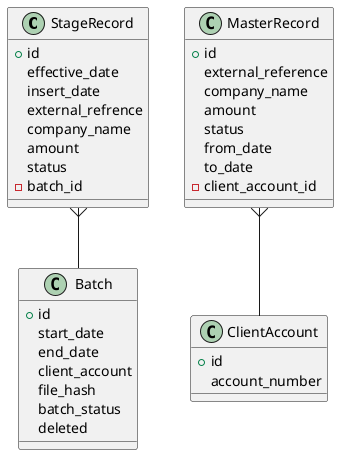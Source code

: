 @startuml ERD Design

class StageRecord {
    +id
    effective_date
    insert_date
    external_refrence
    company_name
    amount
    status
    -batch_id
}

class Batch {
    +id    
    start_date
    end_date
    client_account
    file_hash
    batch_status
    deleted
}

class MasterRecord {
    +id
    external_reference
    company_name
    amount
    status
    from_date
    to_date
    -client_account_id
}

class ClientAccount {
    +id
    account_number
}

StageRecord }-- Batch
MasterRecord }-- ClientAccount

@enduml